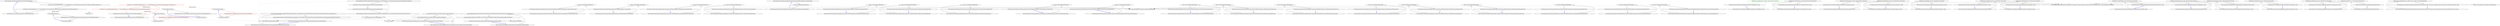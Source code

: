 digraph  {
n0 [label="Entry Humanizer.Tests.DehumanizeToEnumTests.ThrowsForNonEnums()", span="9-9", cluster="Humanizer.Tests.DehumanizeToEnumTests.ThrowsForNonEnums()"];
n1 [label="Assert.Throws<ArgumentException>(() => EnumTestsResources.CustomDescription.DehumanizeTo<DummyStructWithEnumInterfaces>())", span="11-11", cluster="Humanizer.Tests.DehumanizeToEnumTests.ThrowsForNonEnums()"];
n2 [label="Assert.Throws<ArgumentException>(() => EnumTestsResources.CustomDescription.DehumanizeTo(typeof(DummyStructWithEnumInterfaces)))", span="12-12", cluster="Humanizer.Tests.DehumanizeToEnumTests.ThrowsForNonEnums()"];
n4 [label="Entry Unk.>", span="", cluster="Unk.>"];
n5 [label="Entry lambda expression", span="11-11", cluster="lambda expression"];
n3 [label="Exit Humanizer.Tests.DehumanizeToEnumTests.ThrowsForNonEnums()", span="9-9", cluster="Humanizer.Tests.DehumanizeToEnumTests.ThrowsForNonEnums()"];
n9 [label="Entry lambda expression", span="12-12", cluster="lambda expression"];
n6 [label="EnumTestsResources.CustomDescription.DehumanizeTo<DummyStructWithEnumInterfaces>()", span="11-11", cluster="lambda expression"];
n7 [label="Exit lambda expression", span="11-11", cluster="lambda expression"];
n8 [label="Entry string.DehumanizeTo<TTargetEnum>()", span="15-15", cluster="string.DehumanizeTo<TTargetEnum>()"];
n10 [label="EnumTestsResources.CustomDescription.DehumanizeTo(typeof(DummyStructWithEnumInterfaces))", span="12-12", cluster="lambda expression"];
n11 [label="Exit lambda expression", span="12-12", cluster="lambda expression"];
n12 [label="Entry string.DehumanizeTo(System.Type)", span="38-38", cluster="string.DehumanizeTo(System.Type)"];
n13 [label="Entry Humanizer.Tests.DehumanizeToEnumTests.ThrowsForEnumNoMatch()", span="16-16", cluster="Humanizer.Tests.DehumanizeToEnumTests.ThrowsForEnumNoMatch()"];
n14 [label="Assert.Throws<CannotMapToTargetException>(() => EnumTestsResources.CustomDescription.DehumanizeTo<DummyEnum>())", span="18-18", cluster="Humanizer.Tests.DehumanizeToEnumTests.ThrowsForEnumNoMatch()", color=red, community=0];
n15 [label="Assert.Throws<CannotMapToTargetException>(() => EnumTestsResources.CustomDescription.DehumanizeTo(typeof(DummyEnum)))", span="19-19", cluster="Humanizer.Tests.DehumanizeToEnumTests.ThrowsForEnumNoMatch()", color=red, community=0];
n17 [label="Entry lambda expression", span="18-18", cluster="lambda expression"];
n16 [label="Exit Humanizer.Tests.DehumanizeToEnumTests.ThrowsForEnumNoMatch()", span="16-16", cluster="Humanizer.Tests.DehumanizeToEnumTests.ThrowsForEnumNoMatch()"];
n20 [label="Entry lambda expression", span="19-19", cluster="lambda expression"];
n18 [label="EnumTestsResources.CustomDescription.DehumanizeTo<DummyEnum>()", span="18-18", cluster="lambda expression", color=red, community=0];
n19 [label="Exit lambda expression", span="18-18", cluster="lambda expression"];
n21 [label="EnumTestsResources.CustomDescription.DehumanizeTo(typeof(DummyEnum))", span="19-19", cluster="lambda expression", color=red, community=0];
n22 [label="Exit lambda expression", span="19-19", cluster="lambda expression"];
n23 [label="Entry Humanizer.Tests.DehumanizeToEnumTests.HonorsDescriptionAttribute()", span="23-23", cluster="Humanizer.Tests.DehumanizeToEnumTests.HonorsDescriptionAttribute()"];
n24 [label="Assert.Equal(EnumUnderTest.MemberWithDescriptionAttribute, EnumTestsResources.CustomDescription.DehumanizeTo<EnumUnderTest>())", span="25-25", cluster="Humanizer.Tests.DehumanizeToEnumTests.HonorsDescriptionAttribute()"];
n25 [label="Assert.Equal(EnumUnderTest.MemberWithDescriptionAttribute, EnumTestsResources.CustomDescription.DehumanizeTo(typeof(EnumUnderTest)))", span="26-26", cluster="Humanizer.Tests.DehumanizeToEnumTests.HonorsDescriptionAttribute()"];
n27 [label="Entry Unk.Equal", span="", cluster="Unk.Equal"];
n26 [label="Exit Humanizer.Tests.DehumanizeToEnumTests.HonorsDescriptionAttribute()", span="23-23", cluster="Humanizer.Tests.DehumanizeToEnumTests.HonorsDescriptionAttribute()"];
n28 [label="Entry Humanizer.Tests.DehumanizeToEnumTests.DehumanizeMembersWithoutDescriptionAttribute()", span="30-30", cluster="Humanizer.Tests.DehumanizeToEnumTests.DehumanizeMembersWithoutDescriptionAttribute()"];
n29 [label="Assert.Equal(EnumUnderTest.MemberWithoutDescriptionAttribute, EnumTestsResources.MemberWithoutDescriptionAttributeSentence.DehumanizeTo<EnumUnderTest>())", span="32-32", cluster="Humanizer.Tests.DehumanizeToEnumTests.DehumanizeMembersWithoutDescriptionAttribute()"];
n30 [label="Assert.Equal(EnumUnderTest.MemberWithoutDescriptionAttribute, EnumTestsResources.MemberWithoutDescriptionAttributeSentence.DehumanizeTo(typeof(EnumUnderTest)))", span="33-33", cluster="Humanizer.Tests.DehumanizeToEnumTests.DehumanizeMembersWithoutDescriptionAttribute()"];
n31 [label="Exit Humanizer.Tests.DehumanizeToEnumTests.DehumanizeMembersWithoutDescriptionAttribute()", span="30-30", cluster="Humanizer.Tests.DehumanizeToEnumTests.DehumanizeMembersWithoutDescriptionAttribute()"];
n32 [label="Entry Humanizer.Tests.DehumanizeToEnumTests.IsCaseInsensitive(string, Humanizer.Tests.EnumUnderTest)", span="40-40", cluster="Humanizer.Tests.DehumanizeToEnumTests.IsCaseInsensitive(string, Humanizer.Tests.EnumUnderTest)"];
n33 [label="Assert.Equal(expectedEnum, input.DehumanizeTo<EnumUnderTest>())", span="42-42", cluster="Humanizer.Tests.DehumanizeToEnumTests.IsCaseInsensitive(string, Humanizer.Tests.EnumUnderTest)"];
n34 [label="Assert.Equal(expectedEnum, input.DehumanizeTo(typeof(EnumUnderTest)))", span="43-43", cluster="Humanizer.Tests.DehumanizeToEnumTests.IsCaseInsensitive(string, Humanizer.Tests.EnumUnderTest)"];
n35 [label="Exit Humanizer.Tests.DehumanizeToEnumTests.IsCaseInsensitive(string, Humanizer.Tests.EnumUnderTest)", span="40-40", cluster="Humanizer.Tests.DehumanizeToEnumTests.IsCaseInsensitive(string, Humanizer.Tests.EnumUnderTest)"];
n36 [label="Entry Humanizer.Tests.DehumanizeToEnumTests.AllCapitalMembersAreReturnedAsIs()", span="47-47", cluster="Humanizer.Tests.DehumanizeToEnumTests.AllCapitalMembersAreReturnedAsIs()"];
n37 [label="Assert.Equal(EnumUnderTest.ALLCAPITALS, EnumUnderTest.ALLCAPITALS.ToString().DehumanizeTo<EnumUnderTest>())", span="49-49", cluster="Humanizer.Tests.DehumanizeToEnumTests.AllCapitalMembersAreReturnedAsIs()"];
n38 [label="Assert.Equal(EnumUnderTest.ALLCAPITALS, EnumUnderTest.ALLCAPITALS.ToString().DehumanizeTo(typeof(EnumUnderTest)))", span="50-50", cluster="Humanizer.Tests.DehumanizeToEnumTests.AllCapitalMembersAreReturnedAsIs()"];
n40 [label="Entry System.Enum.ToString()", span="0-0", cluster="System.Enum.ToString()"];
n39 [label="Exit Humanizer.Tests.DehumanizeToEnumTests.AllCapitalMembersAreReturnedAsIs()", span="47-47", cluster="Humanizer.Tests.DehumanizeToEnumTests.AllCapitalMembersAreReturnedAsIs()"];
n41 [label="Entry Humanizer.Tests.DehumanizeToEnumTests.DummyStructWithEnumInterfaces.CompareTo(object)", span="55-55", cluster="Humanizer.Tests.DehumanizeToEnumTests.DummyStructWithEnumInterfaces.CompareTo(object)"];
n42 [label="throw new NotImplementedException();", span="57-57", cluster="Humanizer.Tests.DehumanizeToEnumTests.DummyStructWithEnumInterfaces.CompareTo(object)"];
n43 [label="Exit Humanizer.Tests.DehumanizeToEnumTests.DummyStructWithEnumInterfaces.CompareTo(object)", span="55-55", cluster="Humanizer.Tests.DehumanizeToEnumTests.DummyStructWithEnumInterfaces.CompareTo(object)"];
n44 [label="Entry System.NotImplementedException.NotImplementedException()", span="0-0", cluster="System.NotImplementedException.NotImplementedException()"];
n45 [label="Entry Humanizer.Tests.DehumanizeToEnumTests.DummyStructWithEnumInterfaces.ToString(string, System.IFormatProvider)", span="60-60", cluster="Humanizer.Tests.DehumanizeToEnumTests.DummyStructWithEnumInterfaces.ToString(string, System.IFormatProvider)"];
n46 [label="throw new NotImplementedException();", span="62-62", cluster="Humanizer.Tests.DehumanizeToEnumTests.DummyStructWithEnumInterfaces.ToString(string, System.IFormatProvider)"];
n47 [label="Exit Humanizer.Tests.DehumanizeToEnumTests.DummyStructWithEnumInterfaces.ToString(string, System.IFormatProvider)", span="60-60", cluster="Humanizer.Tests.DehumanizeToEnumTests.DummyStructWithEnumInterfaces.ToString(string, System.IFormatProvider)"];
n48 [label="Entry Humanizer.Tests.DehumanizeToEnumTests.DummyStructWithEnumInterfaces.GetTypeCode()", span="65-65", cluster="Humanizer.Tests.DehumanizeToEnumTests.DummyStructWithEnumInterfaces.GetTypeCode()"];
n49 [label="throw new NotImplementedException();", span="67-67", cluster="Humanizer.Tests.DehumanizeToEnumTests.DummyStructWithEnumInterfaces.GetTypeCode()"];
n50 [label="Exit Humanizer.Tests.DehumanizeToEnumTests.DummyStructWithEnumInterfaces.GetTypeCode()", span="65-65", cluster="Humanizer.Tests.DehumanizeToEnumTests.DummyStructWithEnumInterfaces.GetTypeCode()"];
n51 [label="Entry Humanizer.Tests.DehumanizeToEnumTests.DummyStructWithEnumInterfaces.ToBoolean(System.IFormatProvider)", span="70-70", cluster="Humanizer.Tests.DehumanizeToEnumTests.DummyStructWithEnumInterfaces.ToBoolean(System.IFormatProvider)"];
n52 [label="throw new NotImplementedException();", span="72-72", cluster="Humanizer.Tests.DehumanizeToEnumTests.DummyStructWithEnumInterfaces.ToBoolean(System.IFormatProvider)"];
n53 [label="Exit Humanizer.Tests.DehumanizeToEnumTests.DummyStructWithEnumInterfaces.ToBoolean(System.IFormatProvider)", span="70-70", cluster="Humanizer.Tests.DehumanizeToEnumTests.DummyStructWithEnumInterfaces.ToBoolean(System.IFormatProvider)"];
n54 [label="Entry Humanizer.Tests.DehumanizeToEnumTests.DummyStructWithEnumInterfaces.ToChar(System.IFormatProvider)", span="75-75", cluster="Humanizer.Tests.DehumanizeToEnumTests.DummyStructWithEnumInterfaces.ToChar(System.IFormatProvider)"];
n55 [label="throw new NotImplementedException();", span="77-77", cluster="Humanizer.Tests.DehumanizeToEnumTests.DummyStructWithEnumInterfaces.ToChar(System.IFormatProvider)"];
n56 [label="Exit Humanizer.Tests.DehumanizeToEnumTests.DummyStructWithEnumInterfaces.ToChar(System.IFormatProvider)", span="75-75", cluster="Humanizer.Tests.DehumanizeToEnumTests.DummyStructWithEnumInterfaces.ToChar(System.IFormatProvider)"];
n57 [label="Entry Humanizer.Tests.DehumanizeToEnumTests.DummyStructWithEnumInterfaces.ToSByte(System.IFormatProvider)", span="80-80", cluster="Humanizer.Tests.DehumanizeToEnumTests.DummyStructWithEnumInterfaces.ToSByte(System.IFormatProvider)"];
n58 [label="throw new NotImplementedException();", span="82-82", cluster="Humanizer.Tests.DehumanizeToEnumTests.DummyStructWithEnumInterfaces.ToSByte(System.IFormatProvider)"];
n59 [label="Exit Humanizer.Tests.DehumanizeToEnumTests.DummyStructWithEnumInterfaces.ToSByte(System.IFormatProvider)", span="80-80", cluster="Humanizer.Tests.DehumanizeToEnumTests.DummyStructWithEnumInterfaces.ToSByte(System.IFormatProvider)"];
n60 [label="Entry Humanizer.Tests.DehumanizeToEnumTests.DummyStructWithEnumInterfaces.ToByte(System.IFormatProvider)", span="85-85", cluster="Humanizer.Tests.DehumanizeToEnumTests.DummyStructWithEnumInterfaces.ToByte(System.IFormatProvider)"];
n61 [label="throw new NotImplementedException();", span="87-87", cluster="Humanizer.Tests.DehumanizeToEnumTests.DummyStructWithEnumInterfaces.ToByte(System.IFormatProvider)"];
n62 [label="Exit Humanizer.Tests.DehumanizeToEnumTests.DummyStructWithEnumInterfaces.ToByte(System.IFormatProvider)", span="85-85", cluster="Humanizer.Tests.DehumanizeToEnumTests.DummyStructWithEnumInterfaces.ToByte(System.IFormatProvider)"];
n63 [label="Entry Humanizer.Tests.DehumanizeToEnumTests.DummyStructWithEnumInterfaces.ToInt16(System.IFormatProvider)", span="90-90", cluster="Humanizer.Tests.DehumanizeToEnumTests.DummyStructWithEnumInterfaces.ToInt16(System.IFormatProvider)"];
n64 [label="throw new NotImplementedException();", span="92-92", cluster="Humanizer.Tests.DehumanizeToEnumTests.DummyStructWithEnumInterfaces.ToInt16(System.IFormatProvider)"];
n65 [label="Exit Humanizer.Tests.DehumanizeToEnumTests.DummyStructWithEnumInterfaces.ToInt16(System.IFormatProvider)", span="90-90", cluster="Humanizer.Tests.DehumanizeToEnumTests.DummyStructWithEnumInterfaces.ToInt16(System.IFormatProvider)"];
n66 [label="Entry Humanizer.Tests.DehumanizeToEnumTests.DummyStructWithEnumInterfaces.ToUInt16(System.IFormatProvider)", span="95-95", cluster="Humanizer.Tests.DehumanizeToEnumTests.DummyStructWithEnumInterfaces.ToUInt16(System.IFormatProvider)"];
n67 [label="throw new NotImplementedException();", span="97-97", cluster="Humanizer.Tests.DehumanizeToEnumTests.DummyStructWithEnumInterfaces.ToUInt16(System.IFormatProvider)"];
n68 [label="Exit Humanizer.Tests.DehumanizeToEnumTests.DummyStructWithEnumInterfaces.ToUInt16(System.IFormatProvider)", span="95-95", cluster="Humanizer.Tests.DehumanizeToEnumTests.DummyStructWithEnumInterfaces.ToUInt16(System.IFormatProvider)"];
n69 [label="Entry Humanizer.Tests.DehumanizeToEnumTests.DummyStructWithEnumInterfaces.ToInt32(System.IFormatProvider)", span="100-100", cluster="Humanizer.Tests.DehumanizeToEnumTests.DummyStructWithEnumInterfaces.ToInt32(System.IFormatProvider)"];
n70 [label="throw new NotImplementedException();", span="102-102", cluster="Humanizer.Tests.DehumanizeToEnumTests.DummyStructWithEnumInterfaces.ToInt32(System.IFormatProvider)"];
n71 [label="Exit Humanizer.Tests.DehumanizeToEnumTests.DummyStructWithEnumInterfaces.ToInt32(System.IFormatProvider)", span="100-100", cluster="Humanizer.Tests.DehumanizeToEnumTests.DummyStructWithEnumInterfaces.ToInt32(System.IFormatProvider)"];
n72 [label="Entry Humanizer.Tests.DehumanizeToEnumTests.DummyStructWithEnumInterfaces.ToUInt32(System.IFormatProvider)", span="105-105", cluster="Humanizer.Tests.DehumanizeToEnumTests.DummyStructWithEnumInterfaces.ToUInt32(System.IFormatProvider)"];
n73 [label="throw new NotImplementedException();", span="107-107", cluster="Humanizer.Tests.DehumanizeToEnumTests.DummyStructWithEnumInterfaces.ToUInt32(System.IFormatProvider)"];
n74 [label="Exit Humanizer.Tests.DehumanizeToEnumTests.DummyStructWithEnumInterfaces.ToUInt32(System.IFormatProvider)", span="105-105", cluster="Humanizer.Tests.DehumanizeToEnumTests.DummyStructWithEnumInterfaces.ToUInt32(System.IFormatProvider)"];
n75 [label="Entry Humanizer.Tests.DehumanizeToEnumTests.DummyStructWithEnumInterfaces.ToInt64(System.IFormatProvider)", span="110-110", cluster="Humanizer.Tests.DehumanizeToEnumTests.DummyStructWithEnumInterfaces.ToInt64(System.IFormatProvider)"];
n76 [label="throw new NotImplementedException();", span="112-112", cluster="Humanizer.Tests.DehumanizeToEnumTests.DummyStructWithEnumInterfaces.ToInt64(System.IFormatProvider)"];
n77 [label="Exit Humanizer.Tests.DehumanizeToEnumTests.DummyStructWithEnumInterfaces.ToInt64(System.IFormatProvider)", span="110-110", cluster="Humanizer.Tests.DehumanizeToEnumTests.DummyStructWithEnumInterfaces.ToInt64(System.IFormatProvider)"];
n78 [label="Entry Humanizer.Tests.DehumanizeToEnumTests.DummyStructWithEnumInterfaces.ToUInt64(System.IFormatProvider)", span="115-115", cluster="Humanizer.Tests.DehumanizeToEnumTests.DummyStructWithEnumInterfaces.ToUInt64(System.IFormatProvider)"];
n79 [label="throw new NotImplementedException();", span="117-117", cluster="Humanizer.Tests.DehumanizeToEnumTests.DummyStructWithEnumInterfaces.ToUInt64(System.IFormatProvider)"];
n80 [label="Exit Humanizer.Tests.DehumanizeToEnumTests.DummyStructWithEnumInterfaces.ToUInt64(System.IFormatProvider)", span="115-115", cluster="Humanizer.Tests.DehumanizeToEnumTests.DummyStructWithEnumInterfaces.ToUInt64(System.IFormatProvider)"];
n81 [label="Entry Humanizer.Tests.DehumanizeToEnumTests.DummyStructWithEnumInterfaces.ToSingle(System.IFormatProvider)", span="120-120", cluster="Humanizer.Tests.DehumanizeToEnumTests.DummyStructWithEnumInterfaces.ToSingle(System.IFormatProvider)"];
n82 [label="throw new NotImplementedException();", span="122-122", cluster="Humanizer.Tests.DehumanizeToEnumTests.DummyStructWithEnumInterfaces.ToSingle(System.IFormatProvider)"];
n83 [label="Exit Humanizer.Tests.DehumanizeToEnumTests.DummyStructWithEnumInterfaces.ToSingle(System.IFormatProvider)", span="120-120", cluster="Humanizer.Tests.DehumanizeToEnumTests.DummyStructWithEnumInterfaces.ToSingle(System.IFormatProvider)"];
n84 [label="Entry Humanizer.Tests.DehumanizeToEnumTests.DummyStructWithEnumInterfaces.ToDouble(System.IFormatProvider)", span="125-125", cluster="Humanizer.Tests.DehumanizeToEnumTests.DummyStructWithEnumInterfaces.ToDouble(System.IFormatProvider)"];
n85 [label="throw new NotImplementedException();", span="127-127", cluster="Humanizer.Tests.DehumanizeToEnumTests.DummyStructWithEnumInterfaces.ToDouble(System.IFormatProvider)"];
n86 [label="Exit Humanizer.Tests.DehumanizeToEnumTests.DummyStructWithEnumInterfaces.ToDouble(System.IFormatProvider)", span="125-125", cluster="Humanizer.Tests.DehumanizeToEnumTests.DummyStructWithEnumInterfaces.ToDouble(System.IFormatProvider)"];
n87 [label="Entry Humanizer.Tests.DehumanizeToEnumTests.DummyStructWithEnumInterfaces.ToDecimal(System.IFormatProvider)", span="130-130", cluster="Humanizer.Tests.DehumanizeToEnumTests.DummyStructWithEnumInterfaces.ToDecimal(System.IFormatProvider)"];
n88 [label="throw new NotImplementedException();", span="132-132", cluster="Humanizer.Tests.DehumanizeToEnumTests.DummyStructWithEnumInterfaces.ToDecimal(System.IFormatProvider)"];
n89 [label="Exit Humanizer.Tests.DehumanizeToEnumTests.DummyStructWithEnumInterfaces.ToDecimal(System.IFormatProvider)", span="130-130", cluster="Humanizer.Tests.DehumanizeToEnumTests.DummyStructWithEnumInterfaces.ToDecimal(System.IFormatProvider)"];
n90 [label="Entry Humanizer.Tests.DehumanizeToEnumTests.DummyStructWithEnumInterfaces.ToDateTime(System.IFormatProvider)", span="135-135", cluster="Humanizer.Tests.DehumanizeToEnumTests.DummyStructWithEnumInterfaces.ToDateTime(System.IFormatProvider)"];
n91 [label="throw new NotImplementedException();", span="137-137", cluster="Humanizer.Tests.DehumanizeToEnumTests.DummyStructWithEnumInterfaces.ToDateTime(System.IFormatProvider)"];
n92 [label="Exit Humanizer.Tests.DehumanizeToEnumTests.DummyStructWithEnumInterfaces.ToDateTime(System.IFormatProvider)", span="135-135", cluster="Humanizer.Tests.DehumanizeToEnumTests.DummyStructWithEnumInterfaces.ToDateTime(System.IFormatProvider)"];
n93 [label="Entry Humanizer.Tests.DehumanizeToEnumTests.DummyStructWithEnumInterfaces.ToString(System.IFormatProvider)", span="140-140", cluster="Humanizer.Tests.DehumanizeToEnumTests.DummyStructWithEnumInterfaces.ToString(System.IFormatProvider)"];
n94 [label="throw new NotImplementedException();", span="142-142", cluster="Humanizer.Tests.DehumanizeToEnumTests.DummyStructWithEnumInterfaces.ToString(System.IFormatProvider)"];
n95 [label="Exit Humanizer.Tests.DehumanizeToEnumTests.DummyStructWithEnumInterfaces.ToString(System.IFormatProvider)", span="140-140", cluster="Humanizer.Tests.DehumanizeToEnumTests.DummyStructWithEnumInterfaces.ToString(System.IFormatProvider)"];
n96 [label="Entry Humanizer.Tests.DehumanizeToEnumTests.DummyStructWithEnumInterfaces.ToType(System.Type, System.IFormatProvider)", span="145-145", cluster="Humanizer.Tests.DehumanizeToEnumTests.DummyStructWithEnumInterfaces.ToType(System.Type, System.IFormatProvider)"];
n97 [label="throw new NotImplementedException();", span="147-147", cluster="Humanizer.Tests.DehumanizeToEnumTests.DummyStructWithEnumInterfaces.ToType(System.Type, System.IFormatProvider)"];
n98 [label="Exit Humanizer.Tests.DehumanizeToEnumTests.DummyStructWithEnumInterfaces.ToType(System.Type, System.IFormatProvider)", span="145-145", cluster="Humanizer.Tests.DehumanizeToEnumTests.DummyStructWithEnumInterfaces.ToType(System.Type, System.IFormatProvider)"];
d3 [label="DateHumanize.Verify(expected, seconds, TimeUnit.Second, Tense.Past)", span="21-21", cluster="Humanizer.Tests.DateHumanizeDefaultStrategyTests.SecondsAgo(int, string)", color=green, community=0];
d2 [label="Entry Humanizer.Tests.DateHumanizeDefaultStrategyTests.SecondsAgo(int, string)", span="19-19", cluster="Humanizer.Tests.DateHumanizeDefaultStrategyTests.SecondsAgo(int, string)"];
d4 [label="Exit Humanizer.Tests.DateHumanizeDefaultStrategyTests.SecondsAgo(int, string)", span="19-19", cluster="Humanizer.Tests.DateHumanizeDefaultStrategyTests.SecondsAgo(int, string)"];
d5 [label="Entry Humanizer.Tests.DateHumanize.Verify(string, int, Humanizer.Localisation.TimeUnit, Humanizer.Localisation.Tense, double?, System.Globalization.CultureInfo)", span="30-30", cluster="Humanizer.Tests.DateHumanize.Verify(string, int, Humanizer.Localisation.TimeUnit, Humanizer.Localisation.Tense, double?, System.Globalization.CultureInfo)"];
d7 [label="DateHumanize.Verify(expected, seconds, TimeUnit.Second, Tense.Future)", span="31-31", cluster="Humanizer.Tests.DateHumanizeDefaultStrategyTests.SecondsFromNow(int, string)"];
d10 [label="DateHumanize.Verify(expected, minutes, TimeUnit.Minute, Tense.Past)", span="45-45", cluster="Humanizer.Tests.DateHumanizeDefaultStrategyTests.MinutesAgo(int, string)"];
d13 [label="DateHumanize.Verify(expected, minutes, TimeUnit.Minute, Tense.Future)", span="57-57", cluster="Humanizer.Tests.DateHumanizeDefaultStrategyTests.MinutesFromNow(int, string)"];
d16 [label="DateHumanize.Verify(expected, hours, TimeUnit.Hour, Tense.Past)", span="67-67", cluster="Humanizer.Tests.DateHumanizeDefaultStrategyTests.HoursAgo(int, string)"];
d19 [label="DateHumanize.Verify(expected, hours, TimeUnit.Hour, Tense.Future)", span="77-77", cluster="Humanizer.Tests.DateHumanizeDefaultStrategyTests.HoursFromNow(int, string)"];
d22 [label="DateHumanize.Verify(expected, days, TimeUnit.Day, Tense.Past)", span="87-87", cluster="Humanizer.Tests.DateHumanizeDefaultStrategyTests.DaysAgo(int, string)"];
d25 [label="DateHumanize.Verify(expected, days, TimeUnit.Day, Tense.Future)", span="97-97", cluster="Humanizer.Tests.DateHumanizeDefaultStrategyTests.DaysFromNow(int, string)"];
d28 [label="DateHumanize.Verify(expected, months, TimeUnit.Month, Tense.Past)", span="107-107", cluster="Humanizer.Tests.DateHumanizeDefaultStrategyTests.MonthsAgo(int, string)"];
d31 [label="DateHumanize.Verify(expected, months, TimeUnit.Month, Tense.Future)", span="117-117", cluster="Humanizer.Tests.DateHumanizeDefaultStrategyTests.MonthsFromNow(int, string)"];
d34 [label="DateHumanize.Verify(expected, years, TimeUnit.Year, Tense.Past)", span="125-125", cluster="Humanizer.Tests.DateHumanizeDefaultStrategyTests.YearsAgo(int, string)"];
d37 [label="DateHumanize.Verify(expected, years, TimeUnit.Year, Tense.Future)", span="133-133", cluster="Humanizer.Tests.DateHumanizeDefaultStrategyTests.YearsFromNow(int, string)"];
d40 [label="DateHumanize.Verify(''now'', 0, TimeUnit.Year, Tense.Future)", span="139-139", cluster="Humanizer.Tests.DateHumanizeDefaultStrategyTests.Now()"];
d43 [label="DateHumanize.Verify(expected, unit, timeUnit, tense, culture: new CultureInfo(culture))", span="148-148", cluster="Humanizer.Tests.DateHumanizeDefaultStrategyTests.ExplicitCultureIsUsed(int, Humanizer.Localisation.TimeUnit, Humanizer.Localisation.Tense, string, string)"];
d6 [label="Entry Humanizer.Tests.DateHumanizeDefaultStrategyTests.SecondsFromNow(int, string)", span="29-29", cluster="Humanizer.Tests.DateHumanizeDefaultStrategyTests.SecondsFromNow(int, string)"];
d8 [label="Exit Humanizer.Tests.DateHumanizeDefaultStrategyTests.SecondsFromNow(int, string)", span="29-29", cluster="Humanizer.Tests.DateHumanizeDefaultStrategyTests.SecondsFromNow(int, string)"];
d9 [label="Entry Humanizer.Tests.DateHumanizeDefaultStrategyTests.MinutesAgo(int, string)", span="43-43", cluster="Humanizer.Tests.DateHumanizeDefaultStrategyTests.MinutesAgo(int, string)"];
d11 [label="Exit Humanizer.Tests.DateHumanizeDefaultStrategyTests.MinutesAgo(int, string)", span="43-43", cluster="Humanizer.Tests.DateHumanizeDefaultStrategyTests.MinutesAgo(int, string)"];
d12 [label="Entry Humanizer.Tests.DateHumanizeDefaultStrategyTests.MinutesFromNow(int, string)", span="55-55", cluster="Humanizer.Tests.DateHumanizeDefaultStrategyTests.MinutesFromNow(int, string)"];
d14 [label="Exit Humanizer.Tests.DateHumanizeDefaultStrategyTests.MinutesFromNow(int, string)", span="55-55", cluster="Humanizer.Tests.DateHumanizeDefaultStrategyTests.MinutesFromNow(int, string)"];
d15 [label="Entry Humanizer.Tests.DateHumanizeDefaultStrategyTests.HoursAgo(int, string)", span="65-65", cluster="Humanizer.Tests.DateHumanizeDefaultStrategyTests.HoursAgo(int, string)"];
d17 [label="Exit Humanizer.Tests.DateHumanizeDefaultStrategyTests.HoursAgo(int, string)", span="65-65", cluster="Humanizer.Tests.DateHumanizeDefaultStrategyTests.HoursAgo(int, string)"];
d18 [label="Entry Humanizer.Tests.DateHumanizeDefaultStrategyTests.HoursFromNow(int, string)", span="75-75", cluster="Humanizer.Tests.DateHumanizeDefaultStrategyTests.HoursFromNow(int, string)"];
d20 [label="Exit Humanizer.Tests.DateHumanizeDefaultStrategyTests.HoursFromNow(int, string)", span="75-75", cluster="Humanizer.Tests.DateHumanizeDefaultStrategyTests.HoursFromNow(int, string)"];
d21 [label="Entry Humanizer.Tests.DateHumanizeDefaultStrategyTests.DaysAgo(int, string)", span="85-85", cluster="Humanizer.Tests.DateHumanizeDefaultStrategyTests.DaysAgo(int, string)"];
d23 [label="Exit Humanizer.Tests.DateHumanizeDefaultStrategyTests.DaysAgo(int, string)", span="85-85", cluster="Humanizer.Tests.DateHumanizeDefaultStrategyTests.DaysAgo(int, string)"];
d24 [label="Entry Humanizer.Tests.DateHumanizeDefaultStrategyTests.DaysFromNow(int, string)", span="95-95", cluster="Humanizer.Tests.DateHumanizeDefaultStrategyTests.DaysFromNow(int, string)"];
d26 [label="Exit Humanizer.Tests.DateHumanizeDefaultStrategyTests.DaysFromNow(int, string)", span="95-95", cluster="Humanizer.Tests.DateHumanizeDefaultStrategyTests.DaysFromNow(int, string)"];
d27 [label="Entry Humanizer.Tests.DateHumanizeDefaultStrategyTests.MonthsAgo(int, string)", span="105-105", cluster="Humanizer.Tests.DateHumanizeDefaultStrategyTests.MonthsAgo(int, string)"];
d29 [label="Exit Humanizer.Tests.DateHumanizeDefaultStrategyTests.MonthsAgo(int, string)", span="105-105", cluster="Humanizer.Tests.DateHumanizeDefaultStrategyTests.MonthsAgo(int, string)"];
d30 [label="Entry Humanizer.Tests.DateHumanizeDefaultStrategyTests.MonthsFromNow(int, string)", span="115-115", cluster="Humanizer.Tests.DateHumanizeDefaultStrategyTests.MonthsFromNow(int, string)"];
d32 [label="Exit Humanizer.Tests.DateHumanizeDefaultStrategyTests.MonthsFromNow(int, string)", span="115-115", cluster="Humanizer.Tests.DateHumanizeDefaultStrategyTests.MonthsFromNow(int, string)"];
d33 [label="Entry Humanizer.Tests.DateHumanizeDefaultStrategyTests.YearsAgo(int, string)", span="123-123", cluster="Humanizer.Tests.DateHumanizeDefaultStrategyTests.YearsAgo(int, string)"];
d35 [label="Exit Humanizer.Tests.DateHumanizeDefaultStrategyTests.YearsAgo(int, string)", span="123-123", cluster="Humanizer.Tests.DateHumanizeDefaultStrategyTests.YearsAgo(int, string)"];
d36 [label="Entry Humanizer.Tests.DateHumanizeDefaultStrategyTests.YearsFromNow(int, string)", span="131-131", cluster="Humanizer.Tests.DateHumanizeDefaultStrategyTests.YearsFromNow(int, string)"];
d38 [label="Exit Humanizer.Tests.DateHumanizeDefaultStrategyTests.YearsFromNow(int, string)", span="131-131", cluster="Humanizer.Tests.DateHumanizeDefaultStrategyTests.YearsFromNow(int, string)"];
d39 [label="Entry Humanizer.Tests.DateHumanizeDefaultStrategyTests.Now()", span="137-137", cluster="Humanizer.Tests.DateHumanizeDefaultStrategyTests.Now()"];
d41 [label="Exit Humanizer.Tests.DateHumanizeDefaultStrategyTests.Now()", span="137-137", cluster="Humanizer.Tests.DateHumanizeDefaultStrategyTests.Now()"];
d42 [label="Entry Humanizer.Tests.DateHumanizeDefaultStrategyTests.ExplicitCultureIsUsed(int, Humanizer.Localisation.TimeUnit, Humanizer.Localisation.Tense, string, string)", span="146-146", cluster="Humanizer.Tests.DateHumanizeDefaultStrategyTests.ExplicitCultureIsUsed(int, Humanizer.Localisation.TimeUnit, Humanizer.Localisation.Tense, string, string)"];
d44 [label="Exit Humanizer.Tests.DateHumanizeDefaultStrategyTests.ExplicitCultureIsUsed(int, Humanizer.Localisation.TimeUnit, Humanizer.Localisation.Tense, string, string)", span="146-146", cluster="Humanizer.Tests.DateHumanizeDefaultStrategyTests.ExplicitCultureIsUsed(int, Humanizer.Localisation.TimeUnit, Humanizer.Localisation.Tense, string, string)"];
d45 [label="Entry System.Globalization.CultureInfo.CultureInfo(string)", span="0-0", cluster="System.Globalization.CultureInfo.CultureInfo(string)"];
n0 -> n1  [key=0, style=solid];
n1 -> n2  [key=0, style=solid];
n1 -> n4  [key=2, style=dotted];
n1 -> n5  [key=1, style=dashed, color=darkseagreen4, label="lambda expression"];
n2 -> n3  [key=0, style=solid];
n2 -> n4  [key=2, style=dotted];
n2 -> n9  [key=1, style=dashed, color=darkseagreen4, label="lambda expression"];
n5 -> n6  [key=0, style=solid];
n3 -> n0  [key=0, style=bold, color=blue];
n9 -> n10  [key=0, style=solid];
n6 -> n7  [key=0, style=solid];
n6 -> n8  [key=2, style=dotted];
n7 -> n5  [key=0, style=bold, color=blue];
n10 -> n11  [key=0, style=solid];
n10 -> n12  [key=2, style=dotted];
n11 -> n9  [key=0, style=bold, color=blue];
n13 -> n14  [key=0, style=solid, color=red];
n14 -> n15  [key=0, style=solid, color=red];
n14 -> n4  [key=2, style=dotted, color=red];
n14 -> n17  [key=1, style=dashed, color=red, label="lambda expression"];
n15 -> n16  [key=0, style=solid, color=red];
n15 -> n4  [key=2, style=dotted, color=red];
n15 -> n20  [key=1, style=dashed, color=red, label="lambda expression"];
n17 -> n18  [key=0, style=solid, color=red];
n16 -> n13  [key=0, style=bold, color=blue];
n20 -> n21  [key=0, style=solid, color=red];
n18 -> n19  [key=0, style=solid, color=red];
n18 -> n8  [key=2, style=dotted, color=red];
n19 -> n17  [key=0, style=bold, color=blue];
n21 -> n22  [key=0, style=solid, color=red];
n21 -> n12  [key=2, style=dotted, color=red];
n22 -> n20  [key=0, style=bold, color=blue];
n23 -> n24  [key=0, style=solid];
n24 -> n25  [key=0, style=solid];
n24 -> n8  [key=2, style=dotted];
n24 -> n27  [key=2, style=dotted];
n25 -> n26  [key=0, style=solid];
n25 -> n12  [key=2, style=dotted];
n25 -> n27  [key=2, style=dotted];
n26 -> n23  [key=0, style=bold, color=blue];
n28 -> n29  [key=0, style=solid];
n29 -> n30  [key=0, style=solid];
n29 -> n8  [key=2, style=dotted];
n29 -> n27  [key=2, style=dotted];
n30 -> n31  [key=0, style=solid];
n30 -> n12  [key=2, style=dotted];
n30 -> n27  [key=2, style=dotted];
n31 -> n28  [key=0, style=bold, color=blue];
n32 -> n33  [key=0, style=solid];
n32 -> n34  [key=1, style=dashed, color=darkseagreen4, label=string];
n33 -> n34  [key=0, style=solid];
n33 -> n8  [key=2, style=dotted];
n33 -> n27  [key=2, style=dotted];
n34 -> n35  [key=0, style=solid];
n34 -> n12  [key=2, style=dotted];
n34 -> n27  [key=2, style=dotted];
n35 -> n32  [key=0, style=bold, color=blue];
n36 -> n37  [key=0, style=solid];
n37 -> n38  [key=0, style=solid];
n37 -> n40  [key=2, style=dotted];
n37 -> n8  [key=2, style=dotted];
n37 -> n27  [key=2, style=dotted];
n38 -> n39  [key=0, style=solid];
n38 -> n40  [key=2, style=dotted];
n38 -> n12  [key=2, style=dotted];
n38 -> n27  [key=2, style=dotted];
n39 -> n36  [key=0, style=bold, color=blue];
n41 -> n42  [key=0, style=solid];
n42 -> n43  [key=0, style=solid];
n42 -> n44  [key=2, style=dotted];
n43 -> n41  [key=0, style=bold, color=blue];
n45 -> n46  [key=0, style=solid];
n46 -> n47  [key=0, style=solid];
n46 -> n44  [key=2, style=dotted];
n47 -> n45  [key=0, style=bold, color=blue];
n48 -> n49  [key=0, style=solid];
n49 -> n50  [key=0, style=solid];
n49 -> n44  [key=2, style=dotted];
n50 -> n48  [key=0, style=bold, color=blue];
n51 -> n52  [key=0, style=solid];
n52 -> n53  [key=0, style=solid];
n52 -> n44  [key=2, style=dotted];
n53 -> n51  [key=0, style=bold, color=blue];
n54 -> n55  [key=0, style=solid];
n55 -> n56  [key=0, style=solid];
n55 -> n44  [key=2, style=dotted];
n56 -> n54  [key=0, style=bold, color=blue];
n57 -> n58  [key=0, style=solid];
n58 -> n59  [key=0, style=solid];
n58 -> n44  [key=2, style=dotted];
n59 -> n57  [key=0, style=bold, color=blue];
n60 -> n61  [key=0, style=solid];
n61 -> n62  [key=0, style=solid];
n61 -> n44  [key=2, style=dotted];
n62 -> n60  [key=0, style=bold, color=blue];
n63 -> n64  [key=0, style=solid];
n64 -> n65  [key=0, style=solid];
n64 -> n44  [key=2, style=dotted];
n65 -> n63  [key=0, style=bold, color=blue];
n66 -> n67  [key=0, style=solid];
n67 -> n68  [key=0, style=solid];
n67 -> n44  [key=2, style=dotted];
n68 -> n66  [key=0, style=bold, color=blue];
n69 -> n70  [key=0, style=solid];
n70 -> n71  [key=0, style=solid];
n70 -> n44  [key=2, style=dotted];
n71 -> n69  [key=0, style=bold, color=blue];
n72 -> n73  [key=0, style=solid];
n73 -> n74  [key=0, style=solid];
n73 -> n44  [key=2, style=dotted];
n74 -> n72  [key=0, style=bold, color=blue];
n75 -> n76  [key=0, style=solid];
n76 -> n77  [key=0, style=solid];
n76 -> n44  [key=2, style=dotted];
n77 -> n75  [key=0, style=bold, color=blue];
n78 -> n79  [key=0, style=solid];
n79 -> n80  [key=0, style=solid];
n79 -> n44  [key=2, style=dotted];
n80 -> n78  [key=0, style=bold, color=blue];
n81 -> n82  [key=0, style=solid];
n82 -> n83  [key=0, style=solid];
n82 -> n44  [key=2, style=dotted];
n83 -> n81  [key=0, style=bold, color=blue];
n84 -> n85  [key=0, style=solid];
n85 -> n86  [key=0, style=solid];
n85 -> n44  [key=2, style=dotted];
n86 -> n84  [key=0, style=bold, color=blue];
n87 -> n88  [key=0, style=solid];
n88 -> n89  [key=0, style=solid];
n88 -> n44  [key=2, style=dotted];
n89 -> n87  [key=0, style=bold, color=blue];
n90 -> n91  [key=0, style=solid];
n91 -> n92  [key=0, style=solid];
n91 -> n44  [key=2, style=dotted];
n92 -> n90  [key=0, style=bold, color=blue];
n93 -> n94  [key=0, style=solid];
n94 -> n95  [key=0, style=solid];
n94 -> n44  [key=2, style=dotted];
n95 -> n93  [key=0, style=bold, color=blue];
n96 -> n97  [key=0, style=solid];
n97 -> n98  [key=0, style=solid];
n97 -> n44  [key=2, style=dotted];
n98 -> n96  [key=0, style=bold, color=blue];
d3 -> d4  [key=0, style=solid, color=green];
d3 -> d5  [key=2, style=dotted, color=green];
d2 -> d3  [key=0, style=solid, color=green];
d4 -> d2  [key=0, style=bold, color=blue];
d7 -> d5  [key=2, style=dotted];
d7 -> d8  [key=0, style=solid];
d10 -> d5  [key=2, style=dotted];
d10 -> d11  [key=0, style=solid];
d13 -> d5  [key=2, style=dotted];
d13 -> d14  [key=0, style=solid];
d16 -> d5  [key=2, style=dotted];
d16 -> d17  [key=0, style=solid];
d19 -> d5  [key=2, style=dotted];
d19 -> d20  [key=0, style=solid];
d22 -> d5  [key=2, style=dotted];
d22 -> d23  [key=0, style=solid];
d25 -> d5  [key=2, style=dotted];
d25 -> d26  [key=0, style=solid];
d28 -> d5  [key=2, style=dotted];
d28 -> d29  [key=0, style=solid];
d31 -> d5  [key=2, style=dotted];
d31 -> d32  [key=0, style=solid];
d34 -> d5  [key=2, style=dotted];
d34 -> d35  [key=0, style=solid];
d37 -> d5  [key=2, style=dotted];
d37 -> d38  [key=0, style=solid];
d40 -> d5  [key=2, style=dotted];
d40 -> d41  [key=0, style=solid];
d43 -> d5  [key=2, style=dotted];
d43 -> d44  [key=0, style=solid];
d43 -> d45  [key=2, style=dotted];
d6 -> d7  [key=0, style=solid];
d8 -> d6  [key=0, style=bold, color=blue];
d9 -> d10  [key=0, style=solid];
d11 -> d9  [key=0, style=bold, color=blue];
d12 -> d13  [key=0, style=solid];
d14 -> d12  [key=0, style=bold, color=blue];
d15 -> d16  [key=0, style=solid];
d17 -> d15  [key=0, style=bold, color=blue];
d18 -> d19  [key=0, style=solid];
d20 -> d18  [key=0, style=bold, color=blue];
d21 -> d22  [key=0, style=solid];
d23 -> d21  [key=0, style=bold, color=blue];
d24 -> d25  [key=0, style=solid];
d26 -> d24  [key=0, style=bold, color=blue];
d27 -> d28  [key=0, style=solid];
d29 -> d27  [key=0, style=bold, color=blue];
d30 -> d31  [key=0, style=solid];
d32 -> d30  [key=0, style=bold, color=blue];
d33 -> d34  [key=0, style=solid];
d35 -> d33  [key=0, style=bold, color=blue];
d36 -> d37  [key=0, style=solid];
d38 -> d36  [key=0, style=bold, color=blue];
d39 -> d40  [key=0, style=solid];
d41 -> d39  [key=0, style=bold, color=blue];
d42 -> d43  [key=0, style=solid];
d44 -> d42  [key=0, style=bold, color=blue];
}
